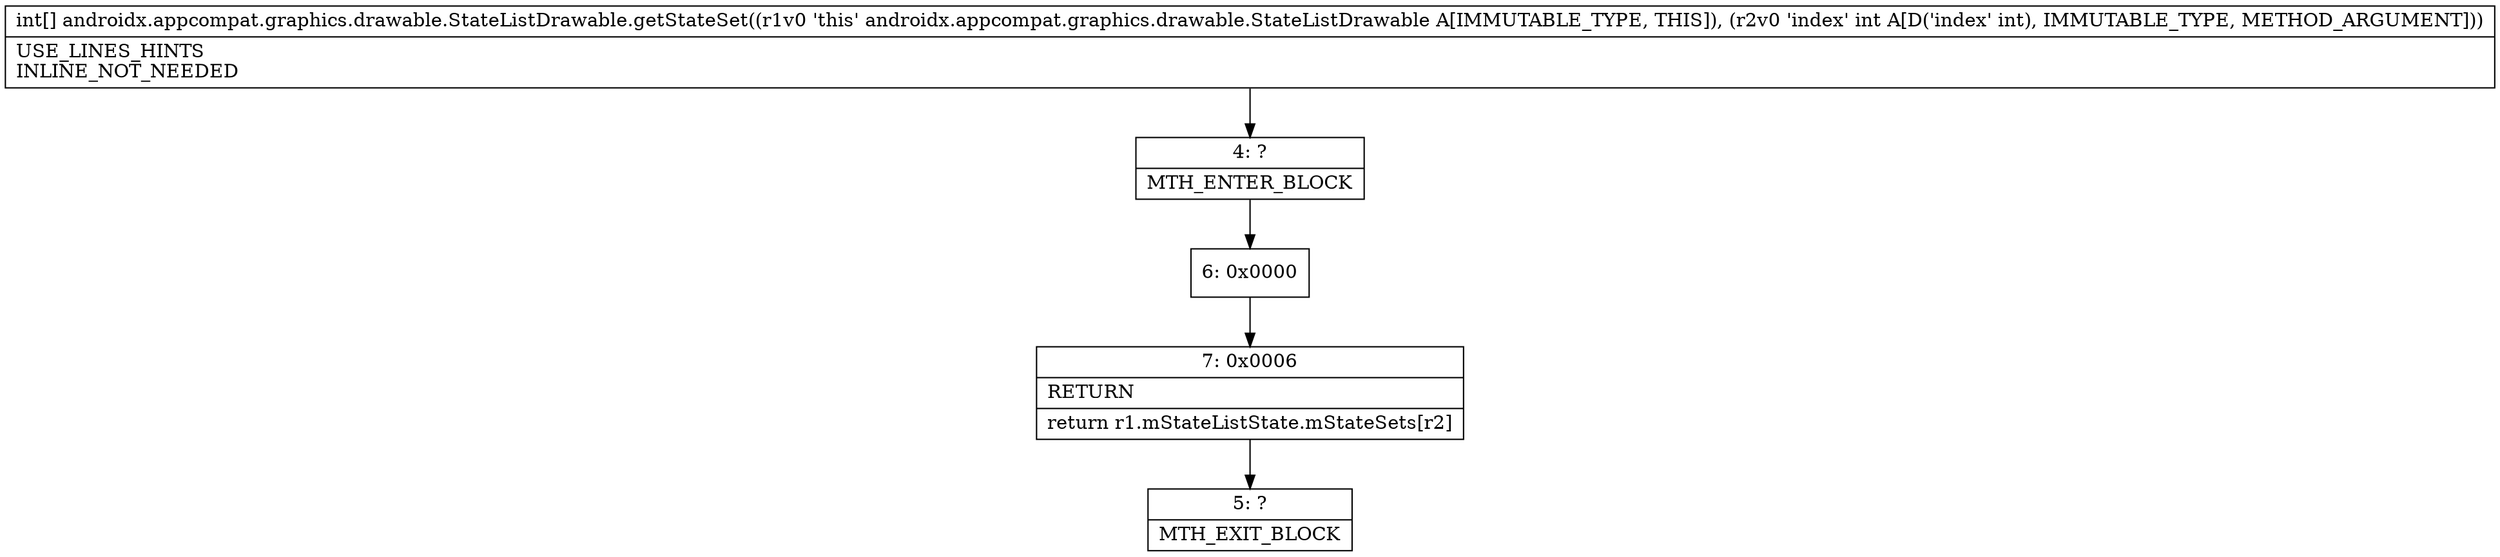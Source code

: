 digraph "CFG forandroidx.appcompat.graphics.drawable.StateListDrawable.getStateSet(I)[I" {
Node_4 [shape=record,label="{4\:\ ?|MTH_ENTER_BLOCK\l}"];
Node_6 [shape=record,label="{6\:\ 0x0000}"];
Node_7 [shape=record,label="{7\:\ 0x0006|RETURN\l|return r1.mStateListState.mStateSets[r2]\l}"];
Node_5 [shape=record,label="{5\:\ ?|MTH_EXIT_BLOCK\l}"];
MethodNode[shape=record,label="{int[] androidx.appcompat.graphics.drawable.StateListDrawable.getStateSet((r1v0 'this' androidx.appcompat.graphics.drawable.StateListDrawable A[IMMUTABLE_TYPE, THIS]), (r2v0 'index' int A[D('index' int), IMMUTABLE_TYPE, METHOD_ARGUMENT]))  | USE_LINES_HINTS\lINLINE_NOT_NEEDED\l}"];
MethodNode -> Node_4;Node_4 -> Node_6;
Node_6 -> Node_7;
Node_7 -> Node_5;
}

